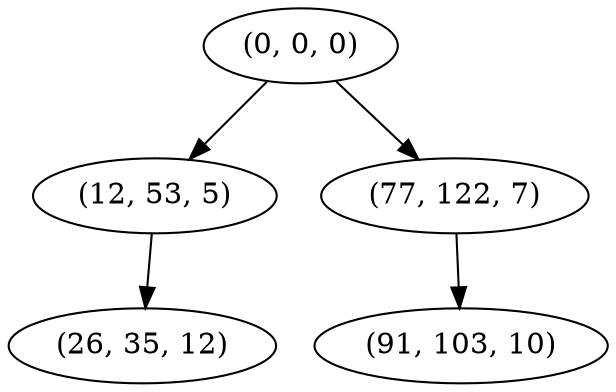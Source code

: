 digraph tree {
    "(0, 0, 0)";
    "(12, 53, 5)";
    "(26, 35, 12)";
    "(77, 122, 7)";
    "(91, 103, 10)";
    "(0, 0, 0)" -> "(12, 53, 5)";
    "(0, 0, 0)" -> "(77, 122, 7)";
    "(12, 53, 5)" -> "(26, 35, 12)";
    "(77, 122, 7)" -> "(91, 103, 10)";
}
